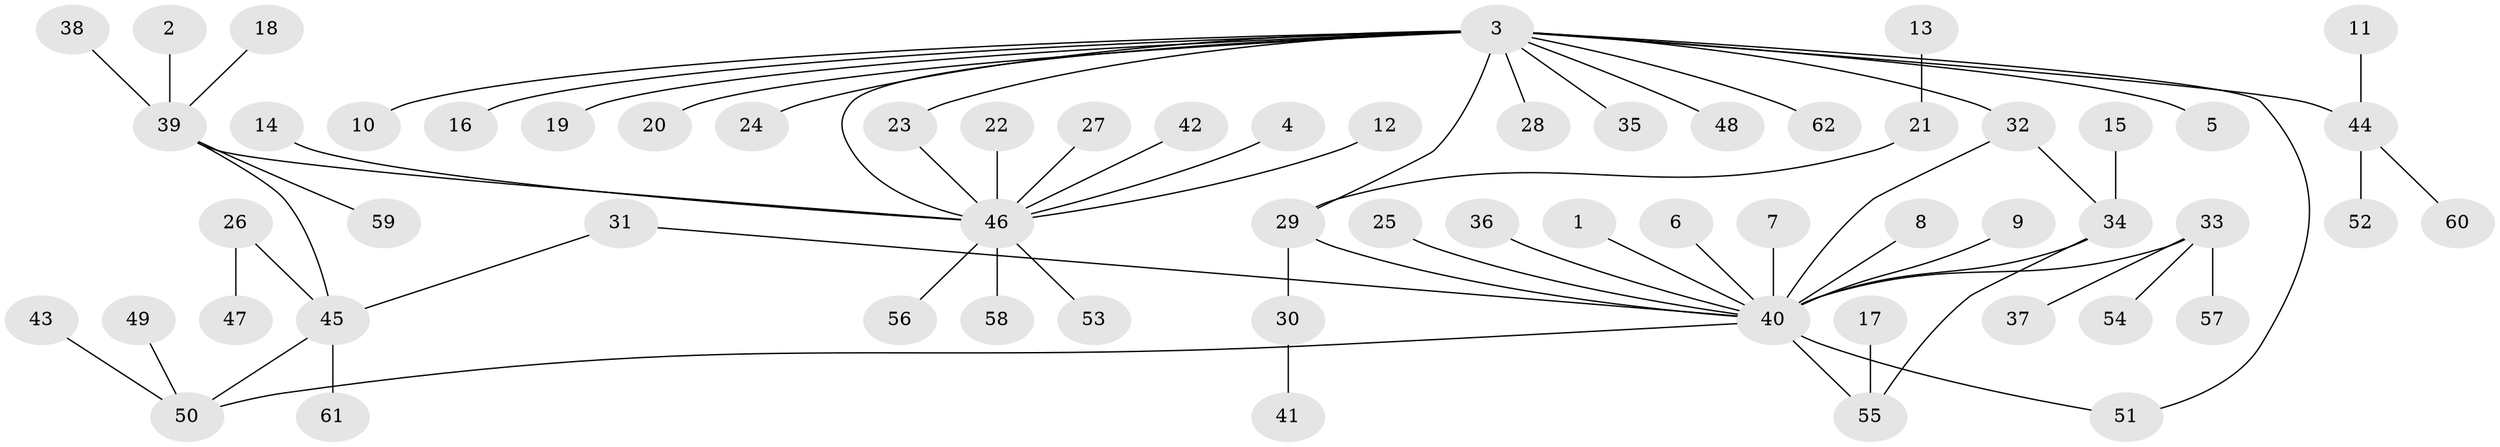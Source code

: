// original degree distribution, {4: 0.016666666666666666, 13: 0.008333333333333333, 5: 0.041666666666666664, 14: 0.008333333333333333, 17: 0.008333333333333333, 3: 0.10833333333333334, 7: 0.008333333333333333, 2: 0.15, 1: 0.625, 6: 0.025}
// Generated by graph-tools (version 1.1) at 2025/25/03/09/25 03:25:55]
// undirected, 62 vertices, 68 edges
graph export_dot {
graph [start="1"]
  node [color=gray90,style=filled];
  1;
  2;
  3;
  4;
  5;
  6;
  7;
  8;
  9;
  10;
  11;
  12;
  13;
  14;
  15;
  16;
  17;
  18;
  19;
  20;
  21;
  22;
  23;
  24;
  25;
  26;
  27;
  28;
  29;
  30;
  31;
  32;
  33;
  34;
  35;
  36;
  37;
  38;
  39;
  40;
  41;
  42;
  43;
  44;
  45;
  46;
  47;
  48;
  49;
  50;
  51;
  52;
  53;
  54;
  55;
  56;
  57;
  58;
  59;
  60;
  61;
  62;
  1 -- 40 [weight=1.0];
  2 -- 39 [weight=1.0];
  3 -- 5 [weight=1.0];
  3 -- 10 [weight=1.0];
  3 -- 16 [weight=1.0];
  3 -- 19 [weight=1.0];
  3 -- 20 [weight=1.0];
  3 -- 23 [weight=1.0];
  3 -- 24 [weight=1.0];
  3 -- 28 [weight=1.0];
  3 -- 29 [weight=1.0];
  3 -- 32 [weight=1.0];
  3 -- 35 [weight=1.0];
  3 -- 44 [weight=1.0];
  3 -- 46 [weight=1.0];
  3 -- 48 [weight=1.0];
  3 -- 51 [weight=1.0];
  3 -- 62 [weight=1.0];
  4 -- 46 [weight=1.0];
  6 -- 40 [weight=1.0];
  7 -- 40 [weight=1.0];
  8 -- 40 [weight=1.0];
  9 -- 40 [weight=1.0];
  11 -- 44 [weight=1.0];
  12 -- 46 [weight=1.0];
  13 -- 21 [weight=1.0];
  14 -- 46 [weight=1.0];
  15 -- 34 [weight=1.0];
  17 -- 55 [weight=1.0];
  18 -- 39 [weight=1.0];
  21 -- 29 [weight=1.0];
  22 -- 46 [weight=1.0];
  23 -- 46 [weight=1.0];
  25 -- 40 [weight=1.0];
  26 -- 45 [weight=1.0];
  26 -- 47 [weight=1.0];
  27 -- 46 [weight=1.0];
  29 -- 30 [weight=1.0];
  29 -- 40 [weight=1.0];
  30 -- 41 [weight=1.0];
  31 -- 40 [weight=1.0];
  31 -- 45 [weight=1.0];
  32 -- 34 [weight=1.0];
  32 -- 40 [weight=1.0];
  33 -- 37 [weight=1.0];
  33 -- 40 [weight=1.0];
  33 -- 54 [weight=1.0];
  33 -- 57 [weight=1.0];
  34 -- 40 [weight=1.0];
  34 -- 55 [weight=1.0];
  36 -- 40 [weight=1.0];
  38 -- 39 [weight=1.0];
  39 -- 45 [weight=1.0];
  39 -- 46 [weight=1.0];
  39 -- 59 [weight=1.0];
  40 -- 50 [weight=1.0];
  40 -- 51 [weight=1.0];
  40 -- 55 [weight=1.0];
  42 -- 46 [weight=1.0];
  43 -- 50 [weight=1.0];
  44 -- 52 [weight=1.0];
  44 -- 60 [weight=1.0];
  45 -- 50 [weight=1.0];
  45 -- 61 [weight=1.0];
  46 -- 53 [weight=1.0];
  46 -- 56 [weight=1.0];
  46 -- 58 [weight=1.0];
  49 -- 50 [weight=1.0];
}
